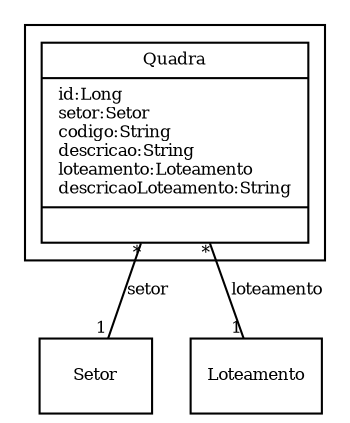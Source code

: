 digraph G{
fontname = "Times-Roman"
fontsize = 8

node [
        fontname = "Times-Roman"
        fontsize = 8
        shape = "record"
]

edge [
        fontname = "Times-Roman"
        fontsize = 8
]

subgraph clusterQUADRA
{
Quadra [label = "{Quadra|id:Long\lsetor:Setor\lcodigo:String\ldescricao:String\lloteamento:Loteamento\ldescricaoLoteamento:String\l|\l}"]
}
edge [arrowhead = "none" headlabel = "1" taillabel = "*"] Quadra -> Setor [label = "setor"]
edge [arrowhead = "none" headlabel = "1" taillabel = "*"] Quadra -> Loteamento [label = "loteamento"]
}
